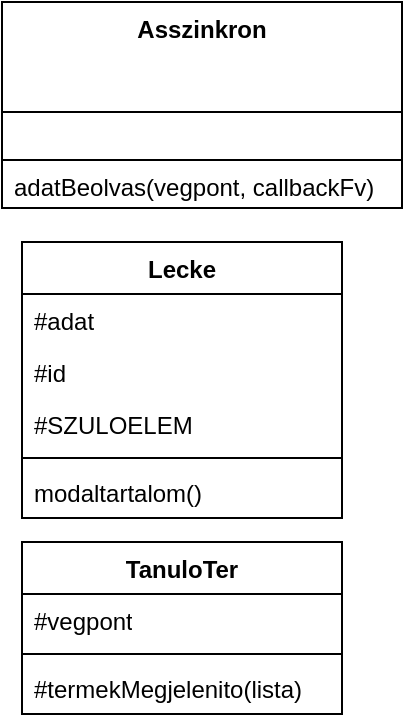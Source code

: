 <mxfile version="21.3.3" type="github">
  <diagram name="1 oldal" id="0Bh29bmTRFkNZsEby93R">
    <mxGraphModel dx="419" dy="230" grid="1" gridSize="10" guides="1" tooltips="1" connect="1" arrows="1" fold="1" page="1" pageScale="1" pageWidth="827" pageHeight="1169" math="0" shadow="0">
      <root>
        <mxCell id="0" />
        <mxCell id="1" parent="0" />
        <mxCell id="XtlhujD3XziKnOAQxgBP-1" value="&lt;b&gt;Asszinkron&lt;/b&gt;" style="swimlane;fontStyle=0;align=center;verticalAlign=top;childLayout=stackLayout;horizontal=1;startSize=55;horizontalStack=0;resizeParent=1;resizeParentMax=0;resizeLast=0;collapsible=0;marginBottom=0;html=1;whiteSpace=wrap;" vertex="1" parent="1">
          <mxGeometry x="230" y="100" width="200" height="103" as="geometry" />
        </mxCell>
        <mxCell id="XtlhujD3XziKnOAQxgBP-15" value="&amp;nbsp;" style="text;html=1;strokeColor=none;fillColor=none;align=left;verticalAlign=middle;spacingLeft=4;spacingRight=4;overflow=hidden;rotatable=0;points=[[0,0.5],[1,0.5]];portConstraint=eastwest;whiteSpace=wrap;" vertex="1" parent="XtlhujD3XziKnOAQxgBP-1">
          <mxGeometry y="55" width="200" height="20" as="geometry" />
        </mxCell>
        <mxCell id="XtlhujD3XziKnOAQxgBP-6" value="" style="line;strokeWidth=1;fillColor=none;align=left;verticalAlign=middle;spacingTop=-1;spacingLeft=3;spacingRight=3;rotatable=0;labelPosition=right;points=[];portConstraint=eastwest;" vertex="1" parent="XtlhujD3XziKnOAQxgBP-1">
          <mxGeometry y="75" width="200" height="8" as="geometry" />
        </mxCell>
        <mxCell id="XtlhujD3XziKnOAQxgBP-8" value="adatBeolvas(vegpont, callbackFv)" style="text;html=1;strokeColor=none;fillColor=none;align=left;verticalAlign=middle;spacingLeft=4;spacingRight=4;overflow=hidden;rotatable=0;points=[[0,0.5],[1,0.5]];portConstraint=eastwest;whiteSpace=wrap;" vertex="1" parent="XtlhujD3XziKnOAQxgBP-1">
          <mxGeometry y="83" width="200" height="20" as="geometry" />
        </mxCell>
        <mxCell id="XtlhujD3XziKnOAQxgBP-16" value="Lecke" style="swimlane;fontStyle=1;align=center;verticalAlign=top;childLayout=stackLayout;horizontal=1;startSize=26;horizontalStack=0;resizeParent=1;resizeParentMax=0;resizeLast=0;collapsible=1;marginBottom=0;whiteSpace=wrap;html=1;" vertex="1" parent="1">
          <mxGeometry x="240" y="220" width="160" height="138" as="geometry" />
        </mxCell>
        <mxCell id="XtlhujD3XziKnOAQxgBP-17" value="#adat" style="text;strokeColor=none;fillColor=none;align=left;verticalAlign=top;spacingLeft=4;spacingRight=4;overflow=hidden;rotatable=0;points=[[0,0.5],[1,0.5]];portConstraint=eastwest;whiteSpace=wrap;html=1;" vertex="1" parent="XtlhujD3XziKnOAQxgBP-16">
          <mxGeometry y="26" width="160" height="26" as="geometry" />
        </mxCell>
        <mxCell id="XtlhujD3XziKnOAQxgBP-21" value="#id" style="text;strokeColor=none;fillColor=none;align=left;verticalAlign=top;spacingLeft=4;spacingRight=4;overflow=hidden;rotatable=0;points=[[0,0.5],[1,0.5]];portConstraint=eastwest;whiteSpace=wrap;html=1;" vertex="1" parent="XtlhujD3XziKnOAQxgBP-16">
          <mxGeometry y="52" width="160" height="26" as="geometry" />
        </mxCell>
        <mxCell id="XtlhujD3XziKnOAQxgBP-22" value="#SZULOELEM" style="text;strokeColor=none;fillColor=none;align=left;verticalAlign=top;spacingLeft=4;spacingRight=4;overflow=hidden;rotatable=0;points=[[0,0.5],[1,0.5]];portConstraint=eastwest;whiteSpace=wrap;html=1;" vertex="1" parent="XtlhujD3XziKnOAQxgBP-16">
          <mxGeometry y="78" width="160" height="26" as="geometry" />
        </mxCell>
        <mxCell id="XtlhujD3XziKnOAQxgBP-18" value="" style="line;strokeWidth=1;fillColor=none;align=left;verticalAlign=middle;spacingTop=-1;spacingLeft=3;spacingRight=3;rotatable=0;labelPosition=right;points=[];portConstraint=eastwest;strokeColor=inherit;" vertex="1" parent="XtlhujD3XziKnOAQxgBP-16">
          <mxGeometry y="104" width="160" height="8" as="geometry" />
        </mxCell>
        <mxCell id="XtlhujD3XziKnOAQxgBP-19" value="modaltartalom()" style="text;strokeColor=none;fillColor=none;align=left;verticalAlign=top;spacingLeft=4;spacingRight=4;overflow=hidden;rotatable=0;points=[[0,0.5],[1,0.5]];portConstraint=eastwest;whiteSpace=wrap;html=1;" vertex="1" parent="XtlhujD3XziKnOAQxgBP-16">
          <mxGeometry y="112" width="160" height="26" as="geometry" />
        </mxCell>
        <mxCell id="XtlhujD3XziKnOAQxgBP-23" value="TanuloTer" style="swimlane;fontStyle=1;align=center;verticalAlign=top;childLayout=stackLayout;horizontal=1;startSize=26;horizontalStack=0;resizeParent=1;resizeParentMax=0;resizeLast=0;collapsible=1;marginBottom=0;whiteSpace=wrap;html=1;" vertex="1" parent="1">
          <mxGeometry x="240" y="370" width="160" height="86" as="geometry" />
        </mxCell>
        <mxCell id="XtlhujD3XziKnOAQxgBP-24" value="#vegpont" style="text;strokeColor=none;fillColor=none;align=left;verticalAlign=top;spacingLeft=4;spacingRight=4;overflow=hidden;rotatable=0;points=[[0,0.5],[1,0.5]];portConstraint=eastwest;whiteSpace=wrap;html=1;" vertex="1" parent="XtlhujD3XziKnOAQxgBP-23">
          <mxGeometry y="26" width="160" height="26" as="geometry" />
        </mxCell>
        <mxCell id="XtlhujD3XziKnOAQxgBP-27" value="" style="line;strokeWidth=1;fillColor=none;align=left;verticalAlign=middle;spacingTop=-1;spacingLeft=3;spacingRight=3;rotatable=0;labelPosition=right;points=[];portConstraint=eastwest;strokeColor=inherit;" vertex="1" parent="XtlhujD3XziKnOAQxgBP-23">
          <mxGeometry y="52" width="160" height="8" as="geometry" />
        </mxCell>
        <mxCell id="XtlhujD3XziKnOAQxgBP-28" value="#termekMegjelenito(lista)" style="text;strokeColor=none;fillColor=none;align=left;verticalAlign=top;spacingLeft=4;spacingRight=4;overflow=hidden;rotatable=0;points=[[0,0.5],[1,0.5]];portConstraint=eastwest;whiteSpace=wrap;html=1;" vertex="1" parent="XtlhujD3XziKnOAQxgBP-23">
          <mxGeometry y="60" width="160" height="26" as="geometry" />
        </mxCell>
      </root>
    </mxGraphModel>
  </diagram>
</mxfile>
